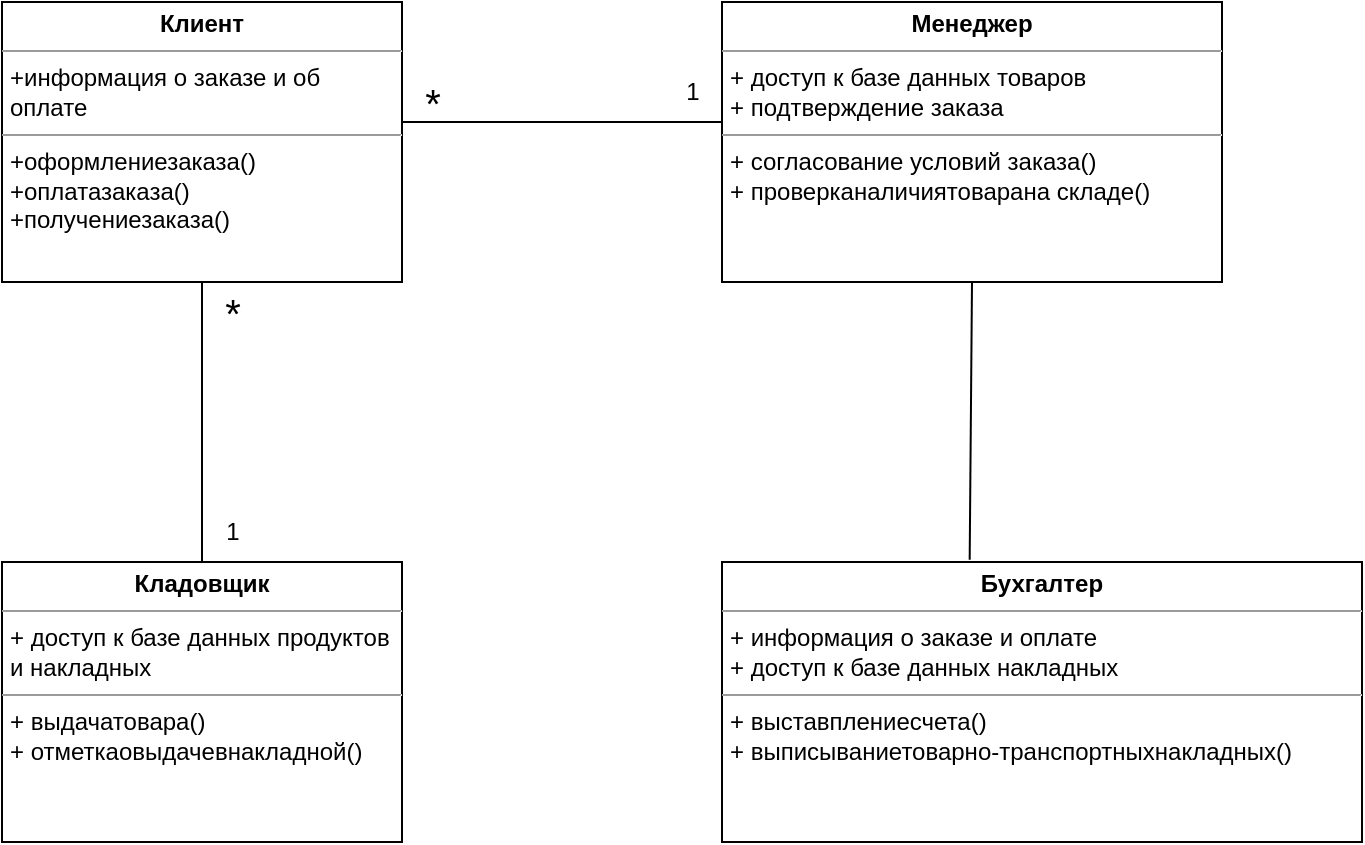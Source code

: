 <mxfile version="22.1.8" type="google">
  <diagram name="Страница — 1" id="edJYXYlbZ6p7lcf3yL3y">
    <mxGraphModel grid="1" page="1" gridSize="10" guides="1" tooltips="1" connect="1" arrows="1" fold="1" pageScale="1" pageWidth="827" pageHeight="1169" math="0" shadow="0">
      <root>
        <mxCell id="0" />
        <mxCell id="1" parent="0" />
        <mxCell id="afkBjUg-Mk0Ealg13muc-28" value="&lt;p style=&quot;margin:0px;margin-top:4px;text-align:center;&quot;&gt;&lt;b&gt;Клиент&lt;/b&gt;&lt;/p&gt;&lt;hr size=&quot;1&quot;&gt;&lt;p style=&quot;margin:0px;margin-left:4px;&quot;&gt;+информация о заказе и об оплате&lt;br&gt;&lt;/p&gt;&lt;hr size=&quot;1&quot;&gt;&lt;p style=&quot;margin:0px;margin-left:4px;&quot;&gt;+оформлениезаказа()&lt;br&gt;+оплатазаказа()&lt;/p&gt;&lt;p style=&quot;margin:0px;margin-left:4px;&quot;&gt;+получениезаказа()&lt;/p&gt;" style="verticalAlign=top;align=left;overflow=fill;fontSize=12;fontFamily=Helvetica;html=1;whiteSpace=wrap;" vertex="1" parent="1">
          <mxGeometry x="120" y="120" width="200" height="140" as="geometry" />
        </mxCell>
        <mxCell id="afkBjUg-Mk0Ealg13muc-29" value="&lt;p style=&quot;margin:0px;margin-top:4px;text-align:center;&quot;&gt;&lt;b&gt;Менеджер&lt;/b&gt;&lt;/p&gt;&lt;hr size=&quot;1&quot;&gt;&lt;p style=&quot;margin:0px;margin-left:4px;&quot;&gt;+ доступ к базе данных товаров&lt;br&gt;+ подтверждение заказа&lt;/p&gt;&lt;hr size=&quot;1&quot;&gt;&lt;p style=&quot;margin:0px;margin-left:4px;&quot;&gt;+ согласование условий заказа()&lt;br&gt;+ проверканаличиятоварана складе()&lt;/p&gt;" style="verticalAlign=top;align=left;overflow=fill;fontSize=12;fontFamily=Helvetica;html=1;whiteSpace=wrap;" vertex="1" parent="1">
          <mxGeometry x="480" y="120" width="250" height="140" as="geometry" />
        </mxCell>
        <mxCell id="afkBjUg-Mk0Ealg13muc-30" value="&lt;p style=&quot;margin:0px;margin-top:4px;text-align:center;&quot;&gt;&lt;b&gt;Кладовщик&lt;/b&gt;&lt;/p&gt;&lt;hr size=&quot;1&quot;&gt;&lt;p style=&quot;margin:0px;margin-left:4px;&quot;&gt;+ доступ к базе данных продуктов и накладных&lt;br&gt;&lt;/p&gt;&lt;hr size=&quot;1&quot;&gt;&lt;p style=&quot;margin:0px;margin-left:4px;&quot;&gt;+ выдачатовара()&lt;br&gt;+ отметкаовыдачевнакладной()&lt;/p&gt;" style="verticalAlign=top;align=left;overflow=fill;fontSize=12;fontFamily=Helvetica;html=1;whiteSpace=wrap;" vertex="1" parent="1">
          <mxGeometry x="120" y="400" width="200" height="140" as="geometry" />
        </mxCell>
        <mxCell id="afkBjUg-Mk0Ealg13muc-31" value="&lt;p style=&quot;margin:0px;margin-top:4px;text-align:center;&quot;&gt;&lt;b style=&quot;&quot;&gt;Бухгалтер&lt;/b&gt;&lt;/p&gt;&lt;hr size=&quot;1&quot;&gt;&lt;p style=&quot;margin:0px;margin-left:4px;&quot;&gt;+ информация о заказе и оплате&lt;br&gt;+ доступ к базе данных накладных&lt;/p&gt;&lt;hr size=&quot;1&quot;&gt;&lt;p style=&quot;margin:0px;margin-left:4px;&quot;&gt;+ выставплениесчета()&lt;br&gt;+ выписываниетоварно-транспортныхнакладных()&lt;/p&gt;" style="verticalAlign=top;align=left;overflow=fill;fontSize=12;fontFamily=Helvetica;html=1;whiteSpace=wrap;" vertex="1" parent="1">
          <mxGeometry x="480" y="400" width="320" height="140" as="geometry" />
        </mxCell>
        <mxCell id="afkBjUg-Mk0Ealg13muc-32" value="" style="endArrow=none;html=1;rounded=0;exitX=0.5;exitY=0;exitDx=0;exitDy=0;entryX=0.5;entryY=1;entryDx=0;entryDy=0;" edge="1" parent="1" source="afkBjUg-Mk0Ealg13muc-30" target="afkBjUg-Mk0Ealg13muc-28">
          <mxGeometry width="50" height="50" relative="1" as="geometry">
            <mxPoint x="220" y="370" as="sourcePoint" />
            <mxPoint x="270" y="320" as="targetPoint" />
          </mxGeometry>
        </mxCell>
        <mxCell id="afkBjUg-Mk0Ealg13muc-33" value="" style="endArrow=none;html=1;rounded=0;" edge="1" parent="1">
          <mxGeometry width="50" height="50" relative="1" as="geometry">
            <mxPoint x="320" y="180" as="sourcePoint" />
            <mxPoint x="480" y="180" as="targetPoint" />
          </mxGeometry>
        </mxCell>
        <mxCell id="afkBjUg-Mk0Ealg13muc-34" value="" style="endArrow=none;html=1;rounded=0;entryX=0.5;entryY=1;entryDx=0;entryDy=0;exitX=0.387;exitY=-0.008;exitDx=0;exitDy=0;exitPerimeter=0;" edge="1" parent="1" source="afkBjUg-Mk0Ealg13muc-31" target="afkBjUg-Mk0Ealg13muc-29">
          <mxGeometry width="50" height="50" relative="1" as="geometry">
            <mxPoint x="605" y="390" as="sourcePoint" />
            <mxPoint x="550" y="320" as="targetPoint" />
          </mxGeometry>
        </mxCell>
        <mxCell id="afkBjUg-Mk0Ealg13muc-35" value="1" style="text;html=1;align=center;verticalAlign=middle;resizable=0;points=[];autosize=1;strokeColor=none;fillColor=none;" vertex="1" parent="1">
          <mxGeometry x="220" y="370" width="30" height="30" as="geometry" />
        </mxCell>
        <mxCell id="afkBjUg-Mk0Ealg13muc-36" value="*" style="text;html=1;align=center;verticalAlign=middle;resizable=0;points=[];autosize=1;strokeColor=none;fillColor=none;fontSize=20;" vertex="1" parent="1">
          <mxGeometry x="220" y="255" width="30" height="40" as="geometry" />
        </mxCell>
        <mxCell id="afkBjUg-Mk0Ealg13muc-37" value="*" style="text;html=1;align=center;verticalAlign=middle;resizable=0;points=[];autosize=1;strokeColor=none;fillColor=none;fontSize=20;" vertex="1" parent="1">
          <mxGeometry x="320" y="150" width="30" height="40" as="geometry" />
        </mxCell>
        <mxCell id="afkBjUg-Mk0Ealg13muc-38" value="1" style="text;html=1;align=center;verticalAlign=middle;resizable=0;points=[];autosize=1;strokeColor=none;fillColor=none;" vertex="1" parent="1">
          <mxGeometry x="450" y="150" width="30" height="30" as="geometry" />
        </mxCell>
      </root>
    </mxGraphModel>
  </diagram>
</mxfile>
